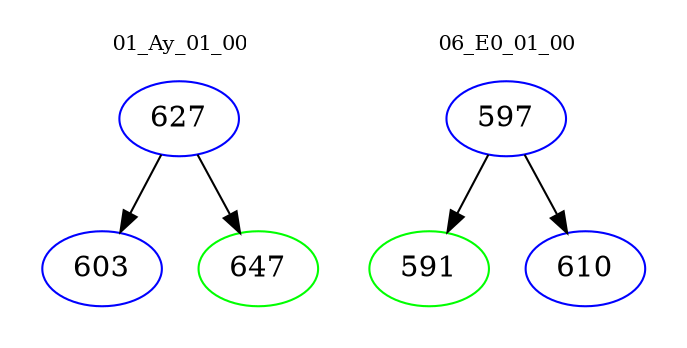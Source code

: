 digraph{
subgraph cluster_0 {
color = white
label = "01_Ay_01_00";
fontsize=10;
T0_627 [label="627", color="blue"]
T0_627 -> T0_603 [color="black"]
T0_603 [label="603", color="blue"]
T0_627 -> T0_647 [color="black"]
T0_647 [label="647", color="green"]
}
subgraph cluster_1 {
color = white
label = "06_E0_01_00";
fontsize=10;
T1_597 [label="597", color="blue"]
T1_597 -> T1_591 [color="black"]
T1_591 [label="591", color="green"]
T1_597 -> T1_610 [color="black"]
T1_610 [label="610", color="blue"]
}
}
